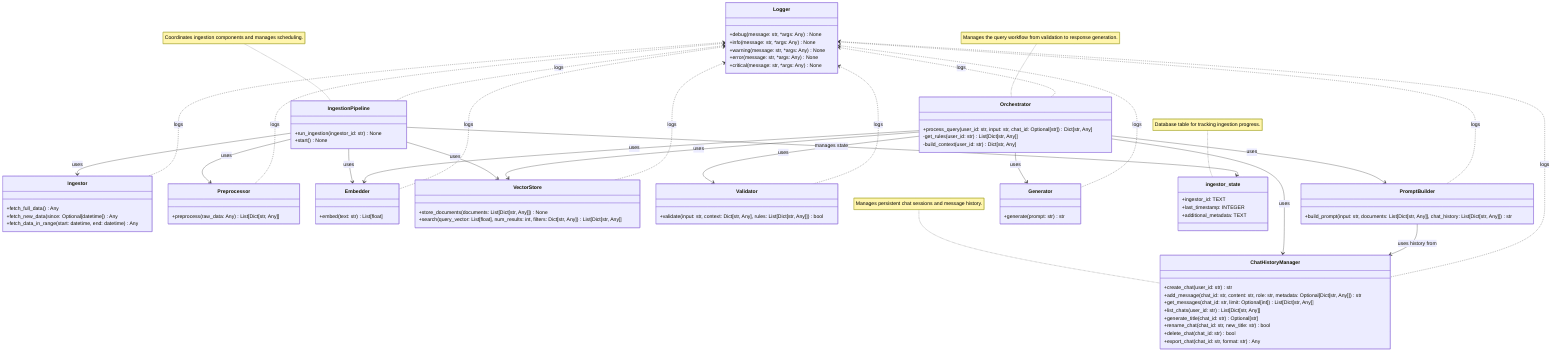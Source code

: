 classDiagram
    %% Ingestion Pipeline Classes
    class IngestionPipeline {
        +run_ingestion(ingestor_id: str) None
        +start() None
    }
    class Ingestor {
        +fetch_full_data() Any
        +fetch_new_data(since: Optional[datetime]) Any
        +fetch_data_in_range(start: datetime, end: datetime) Any
    }
    class Preprocessor {
        +preprocess(raw_data: Any) List[Dict[str, Any]]
    }
    class Embedder {
        +embed(text: str) List[float]
    }
    class VectorStore {
        +store_documents(documents: List[Dict[str, Any]]) None
        +search(query_vector: List[float], num_results: int, filters: Dict[str, Any]) List[Dict[str, Any]]
    }

    %% Query Pipeline Classes
    class Orchestrator {
        +process_query(user_id: str, input: str, chat_id: Optional[str]) Dict[str, Any]
        -get_rules(user_id: str) List[Dict[str, Any]]
        -build_context(user_id: str) Dict[str, Any]
    }
    class Validator {
        +validate(input: str, context: Dict[str, Any], rules: List[Dict[str, Any]]) bool
    }
    class PromptBuilder {
        +build_prompt(input: str, documents: List[Dict[str, Any]], chat_history: List[Dict[str, Any]]) str
    }
    class Generator {
        +generate(prompt: str) str
    }
    class ChatHistoryManager {
        +create_chat(user_id: str) str
        +add_message(chat_id: str, content: str, role: str, metadata: Optional[Dict[str, Any]]) str
        +get_messages(chat_id: str, limit: Optional[int]) List[Dict[str, Any]]
        +list_chats(user_id: str) List[Dict[str, Any]]
        +generate_title(chat_id: str) Optional[str]
        +rename_chat(chat_id: str, new_title: str) bool
        +delete_chat(chat_id: str) bool
        +export_chat(chat_id: str, format: str) Any
    }

    %% Shared Components
    class Logger {
        +debug(message: str, *args: Any) None
        +info(message: str, *args: Any) None
        +warning(message: str, *args: Any) None
        +error(message: str, *args: Any) None
        +critical(message: str, *args: Any) None
    }
    class ingestor_state {
        +ingestor_id: TEXT
        +last_timestamp: INTEGER
        +additional_metadata: TEXT
    }

    %% Relationships
    IngestionPipeline --> Ingestor : uses
    IngestionPipeline --> Preprocessor : uses
    IngestionPipeline --> Embedder : uses
    IngestionPipeline --> VectorStore : uses
    IngestionPipeline --> ingestor_state : manages state

    Orchestrator --> Validator : uses
    Orchestrator --> Embedder : uses
    Orchestrator --> VectorStore : uses
    Orchestrator --> PromptBuilder : uses
    Orchestrator --> Generator : uses
    Orchestrator --> ChatHistoryManager : uses

    PromptBuilder --> ChatHistoryManager : uses history from

    Logger <.. IngestionPipeline : logs
    Logger <.. Orchestrator : logs
    Logger <.. Ingestor : logs
    Logger <.. Preprocessor : logs
    Logger <.. Embedder : logs
    Logger <.. VectorStore : logs
    Logger <.. Validator : logs
    Logger <.. PromptBuilder : logs
    Logger <.. Generator : logs
    Logger <.. ChatHistoryManager : logs

    %% Comments
    note for IngestionPipeline "Coordinates ingestion components and manages scheduling."
    note for Orchestrator "Manages the query workflow from validation to response generation."
    note for ingestor_state "Database table for tracking ingestion progress."
    note for ChatHistoryManager "Manages persistent chat sessions and message history."